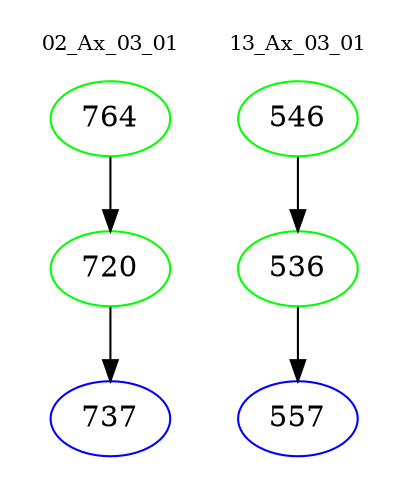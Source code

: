 digraph{
subgraph cluster_0 {
color = white
label = "02_Ax_03_01";
fontsize=10;
T0_764 [label="764", color="green"]
T0_764 -> T0_720 [color="black"]
T0_720 [label="720", color="green"]
T0_720 -> T0_737 [color="black"]
T0_737 [label="737", color="blue"]
}
subgraph cluster_1 {
color = white
label = "13_Ax_03_01";
fontsize=10;
T1_546 [label="546", color="green"]
T1_546 -> T1_536 [color="black"]
T1_536 [label="536", color="green"]
T1_536 -> T1_557 [color="black"]
T1_557 [label="557", color="blue"]
}
}
